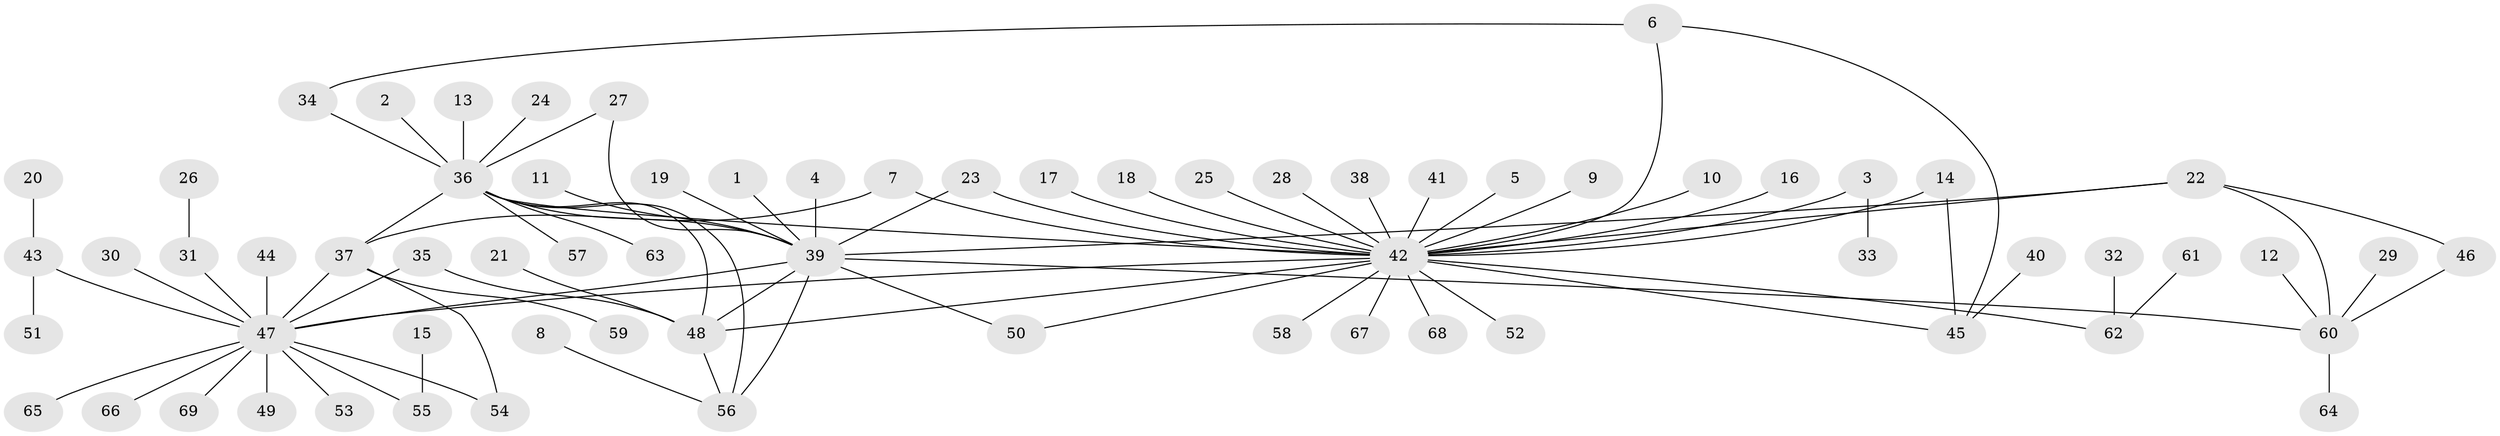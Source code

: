 // original degree distribution, {2: 0.21481481481481482, 4: 0.05925925925925926, 29: 0.007407407407407408, 18: 0.007407407407407408, 14: 0.014814814814814815, 5: 0.02962962962962963, 1: 0.5703703703703704, 8: 0.014814814814814815, 6: 0.007407407407407408, 3: 0.06666666666666667, 7: 0.007407407407407408}
// Generated by graph-tools (version 1.1) at 2025/26/03/09/25 03:26:00]
// undirected, 69 vertices, 86 edges
graph export_dot {
graph [start="1"]
  node [color=gray90,style=filled];
  1;
  2;
  3;
  4;
  5;
  6;
  7;
  8;
  9;
  10;
  11;
  12;
  13;
  14;
  15;
  16;
  17;
  18;
  19;
  20;
  21;
  22;
  23;
  24;
  25;
  26;
  27;
  28;
  29;
  30;
  31;
  32;
  33;
  34;
  35;
  36;
  37;
  38;
  39;
  40;
  41;
  42;
  43;
  44;
  45;
  46;
  47;
  48;
  49;
  50;
  51;
  52;
  53;
  54;
  55;
  56;
  57;
  58;
  59;
  60;
  61;
  62;
  63;
  64;
  65;
  66;
  67;
  68;
  69;
  1 -- 39 [weight=1.0];
  2 -- 36 [weight=1.0];
  3 -- 33 [weight=1.0];
  3 -- 42 [weight=1.0];
  4 -- 39 [weight=1.0];
  5 -- 42 [weight=1.0];
  6 -- 34 [weight=1.0];
  6 -- 42 [weight=1.0];
  6 -- 45 [weight=1.0];
  7 -- 37 [weight=1.0];
  7 -- 42 [weight=1.0];
  8 -- 56 [weight=1.0];
  9 -- 42 [weight=1.0];
  10 -- 42 [weight=1.0];
  11 -- 39 [weight=1.0];
  12 -- 60 [weight=1.0];
  13 -- 36 [weight=1.0];
  14 -- 42 [weight=1.0];
  14 -- 45 [weight=1.0];
  15 -- 55 [weight=1.0];
  16 -- 42 [weight=1.0];
  17 -- 42 [weight=1.0];
  18 -- 42 [weight=1.0];
  19 -- 39 [weight=1.0];
  20 -- 43 [weight=1.0];
  21 -- 48 [weight=1.0];
  22 -- 39 [weight=1.0];
  22 -- 42 [weight=1.0];
  22 -- 46 [weight=1.0];
  22 -- 60 [weight=1.0];
  23 -- 39 [weight=1.0];
  23 -- 42 [weight=1.0];
  24 -- 36 [weight=1.0];
  25 -- 42 [weight=1.0];
  26 -- 31 [weight=1.0];
  27 -- 36 [weight=1.0];
  27 -- 39 [weight=1.0];
  28 -- 42 [weight=1.0];
  29 -- 60 [weight=1.0];
  30 -- 47 [weight=1.0];
  31 -- 47 [weight=1.0];
  32 -- 62 [weight=1.0];
  34 -- 36 [weight=1.0];
  35 -- 47 [weight=1.0];
  35 -- 48 [weight=1.0];
  36 -- 37 [weight=2.0];
  36 -- 39 [weight=1.0];
  36 -- 42 [weight=1.0];
  36 -- 48 [weight=1.0];
  36 -- 56 [weight=1.0];
  36 -- 57 [weight=1.0];
  36 -- 63 [weight=1.0];
  37 -- 47 [weight=1.0];
  37 -- 54 [weight=1.0];
  37 -- 59 [weight=1.0];
  38 -- 42 [weight=1.0];
  39 -- 47 [weight=1.0];
  39 -- 48 [weight=2.0];
  39 -- 50 [weight=1.0];
  39 -- 56 [weight=1.0];
  39 -- 60 [weight=1.0];
  40 -- 45 [weight=1.0];
  41 -- 42 [weight=1.0];
  42 -- 45 [weight=1.0];
  42 -- 47 [weight=1.0];
  42 -- 48 [weight=1.0];
  42 -- 50 [weight=1.0];
  42 -- 52 [weight=1.0];
  42 -- 58 [weight=1.0];
  42 -- 62 [weight=1.0];
  42 -- 67 [weight=1.0];
  42 -- 68 [weight=1.0];
  43 -- 47 [weight=1.0];
  43 -- 51 [weight=1.0];
  44 -- 47 [weight=1.0];
  46 -- 60 [weight=1.0];
  47 -- 49 [weight=2.0];
  47 -- 53 [weight=1.0];
  47 -- 54 [weight=1.0];
  47 -- 55 [weight=1.0];
  47 -- 65 [weight=1.0];
  47 -- 66 [weight=1.0];
  47 -- 69 [weight=1.0];
  48 -- 56 [weight=1.0];
  60 -- 64 [weight=1.0];
  61 -- 62 [weight=1.0];
}
